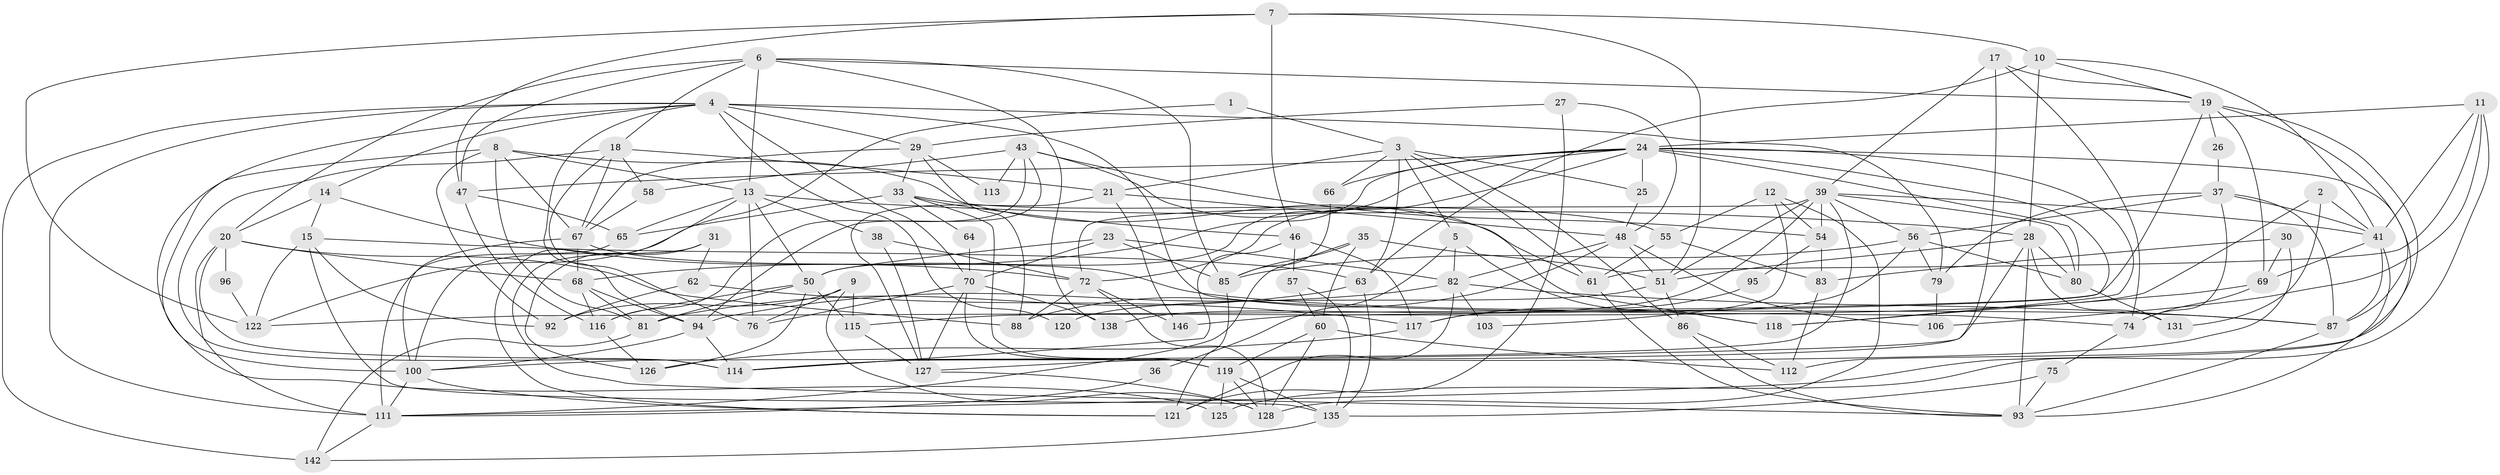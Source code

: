 // Generated by graph-tools (version 1.1) at 2025/24/03/03/25 07:24:03]
// undirected, 100 vertices, 246 edges
graph export_dot {
graph [start="1"]
  node [color=gray90,style=filled];
  1;
  2;
  3 [super="+104"];
  4 [super="+34"];
  5;
  6 [super="+84"];
  7 [super="+105"];
  8 [super="+22"];
  9 [super="+102"];
  10;
  11 [super="+16"];
  12;
  13 [super="+99"];
  14 [super="+49"];
  15;
  17;
  18 [super="+40"];
  19 [super="+91"];
  20 [super="+45"];
  21 [super="+77"];
  23;
  24 [super="+52"];
  25;
  26;
  27;
  28 [super="+44"];
  29 [super="+32"];
  30 [super="+134"];
  31 [super="+73"];
  33 [super="+129"];
  35;
  36;
  37;
  38;
  39 [super="+97"];
  41 [super="+42"];
  43 [super="+107"];
  46;
  47;
  48 [super="+53"];
  50 [super="+59"];
  51 [super="+108"];
  54 [super="+123"];
  55;
  56 [super="+109"];
  57;
  58;
  60 [super="+137"];
  61;
  62;
  63 [super="+89"];
  64;
  65;
  66;
  67 [super="+71"];
  68 [super="+132"];
  69 [super="+78"];
  70 [super="+110"];
  72 [super="+143"];
  74 [super="+130"];
  75;
  76;
  79;
  80;
  81;
  82 [super="+98"];
  83;
  85 [super="+90"];
  86;
  87;
  88 [super="+101"];
  92;
  93 [super="+136"];
  94;
  95;
  96;
  100 [super="+124"];
  103;
  106;
  111 [super="+141"];
  112;
  113;
  114 [super="+133"];
  115;
  116;
  117 [super="+139"];
  118;
  119;
  120;
  121 [super="+140"];
  122 [super="+144"];
  125;
  126;
  127 [super="+147"];
  128;
  131;
  135 [super="+145"];
  138;
  142;
  146;
  1 -- 3;
  1 -- 122;
  2 -- 131;
  2 -- 115;
  2 -- 41;
  3 -- 61;
  3 -- 5;
  3 -- 63;
  3 -- 66;
  3 -- 25;
  3 -- 21;
  3 -- 86;
  4 -- 94;
  4 -- 79;
  4 -- 100;
  4 -- 142;
  4 -- 70;
  4 -- 74;
  4 -- 120;
  4 -- 29;
  4 -- 111;
  4 -- 14;
  5 -- 118;
  5 -- 36;
  5 -- 82;
  6 -- 47;
  6 -- 138;
  6 -- 18;
  6 -- 19;
  6 -- 20;
  6 -- 85;
  6 -- 13;
  7 -- 10;
  7 -- 46;
  7 -- 47;
  7 -- 122;
  7 -- 51;
  8 -- 81;
  8 -- 125;
  8 -- 61;
  8 -- 92;
  8 -- 13;
  8 -- 67;
  9 -- 76;
  9 -- 115;
  9 -- 92;
  9 -- 128;
  10 -- 28;
  10 -- 63;
  10 -- 41;
  10 -- 19;
  11 -- 41;
  11 -- 61;
  11 -- 24;
  11 -- 106;
  11 -- 125;
  12 -- 55;
  12 -- 54;
  12 -- 103;
  12 -- 128;
  13 -- 121;
  13 -- 50;
  13 -- 65;
  13 -- 28;
  13 -- 38;
  13 -- 76;
  14 -- 15;
  14 -- 20;
  14 -- 72;
  15 -- 92;
  15 -- 122;
  15 -- 135;
  15 -- 63;
  17 -- 19;
  17 -- 39;
  17 -- 74;
  17 -- 127;
  18 -- 76;
  18 -- 67;
  18 -- 21;
  18 -- 58;
  18 -- 114;
  19 -- 87;
  19 -- 112;
  19 -- 122;
  19 -- 26;
  19 -- 69;
  20 -- 114;
  20 -- 111;
  20 -- 96;
  20 -- 68;
  20 -- 88;
  21 -- 146;
  21 -- 127;
  21 -- 48;
  23 -- 82;
  23 -- 50;
  23 -- 70;
  23 -- 85;
  24 -- 47;
  24 -- 50;
  24 -- 72;
  24 -- 118;
  24 -- 80;
  24 -- 66;
  24 -- 146;
  24 -- 68;
  24 -- 25;
  24 -- 111;
  25 -- 48;
  26 -- 37;
  27 -- 48;
  27 -- 121;
  27 -- 29;
  28 -- 93;
  28 -- 80;
  28 -- 51;
  28 -- 131;
  28 -- 114;
  29 -- 113;
  29 -- 88;
  29 -- 33;
  29 -- 67;
  30 -- 83;
  30 -- 69;
  30 -- 114;
  31 -- 126;
  31 -- 62;
  31 -- 100;
  31 -- 93;
  33 -- 55;
  33 -- 64;
  33 -- 65;
  33 -- 119;
  33 -- 46;
  35 -- 111;
  35 -- 60;
  35 -- 51;
  35 -- 85;
  36 -- 111;
  37 -- 87;
  37 -- 79;
  37 -- 56;
  37 -- 74;
  37 -- 41;
  38 -- 72;
  38 -- 127;
  39 -- 80;
  39 -- 54;
  39 -- 138;
  39 -- 51;
  39 -- 100;
  39 -- 41;
  39 -- 72;
  39 -- 56;
  41 -- 69;
  41 -- 87;
  41 -- 93;
  43 -- 94;
  43 -- 54;
  43 -- 58;
  43 -- 113;
  43 -- 116;
  43 -- 118;
  46 -- 117;
  46 -- 57;
  46 -- 114;
  47 -- 65;
  47 -- 116;
  48 -- 82;
  48 -- 51;
  48 -- 88;
  48 -- 106;
  50 -- 81;
  50 -- 116;
  50 -- 126;
  50 -- 115;
  51 -- 86;
  51 -- 120;
  54 -- 83 [weight=2];
  54 -- 95;
  55 -- 61;
  55 -- 83;
  56 -- 117;
  56 -- 80;
  56 -- 85;
  56 -- 79;
  57 -- 60;
  57 -- 135;
  58 -- 67;
  60 -- 128;
  60 -- 112;
  60 -- 119;
  61 -- 93;
  62 -- 92;
  62 -- 117;
  63 -- 135;
  63 -- 81;
  64 -- 70;
  65 -- 111;
  66 -- 85;
  67 -- 87;
  67 -- 68;
  67 -- 100;
  68 -- 81;
  68 -- 116;
  68 -- 94;
  69 -- 118;
  69 -- 74;
  70 -- 76;
  70 -- 127;
  70 -- 138;
  70 -- 119;
  72 -- 128;
  72 -- 146;
  72 -- 88;
  74 -- 75;
  75 -- 135;
  75 -- 93;
  79 -- 106;
  80 -- 131;
  81 -- 142;
  82 -- 87;
  82 -- 121;
  82 -- 94;
  82 -- 103;
  83 -- 112;
  85 -- 121;
  86 -- 93;
  86 -- 112;
  87 -- 93;
  94 -- 100;
  94 -- 114;
  95 -- 117;
  96 -- 122;
  100 -- 121;
  100 -- 111;
  111 -- 142;
  115 -- 127;
  116 -- 126;
  117 -- 126;
  119 -- 128;
  119 -- 125;
  119 -- 135;
  127 -- 128;
  135 -- 142;
}
